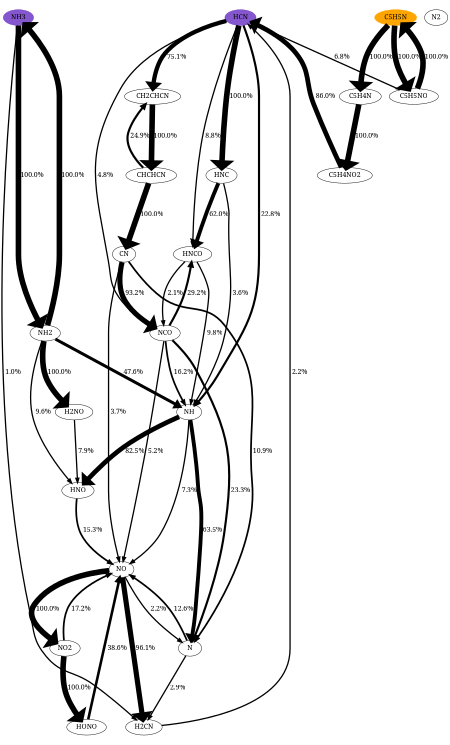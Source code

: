 digraph {
    graph [b="0,0,1558,558", rankdir=TB, center=true, splines=True, size="3,5!", dpi=400, ratio="fill"];
	NO -> N [label=" 2.2%" fontcolor=black fontname=serif fontsize=16 penwidth=3]
	NO -> NO2 [label=" 100.0%" fontcolor=black fontname=serif fontsize=16 penwidth=13]
	NO -> H2CN [label=" 96.1%" fontcolor=black fontname=serif fontsize=16 penwidth=12]
	C5H5N -> C5H4N [label=" 100.0%" fontcolor=black fontname=serif fontsize=16 penwidth=13]
	C5H5N -> C5H5NO [label=" 100.0%" fontcolor=black fontname=serif fontsize=16 penwidth=13]
	HCN -> NH [label=" 22.8%" fontcolor=black fontname=serif fontsize=16 penwidth=5]
	HCN -> HNC [label=" 100.0%" fontcolor=black fontname=serif fontsize=16 penwidth=13]
	HCN -> HNCO [label=" 8.8%" fontcolor=black fontname=serif fontsize=16 penwidth=3]
	HCN -> NCO [label=" 4.8%" fontcolor=black fontname=serif fontsize=16 penwidth=3]
	HCN -> CH2CHCN [label=" 75.1%" fontcolor=black fontname=serif fontsize=16 penwidth=10]
	NO2 -> HONO [label=" 100.0%" fontcolor=black fontname=serif fontsize=16 penwidth=13]
	NO2 -> NO [label=" 17.2%" fontcolor=black fontname=serif fontsize=16 penwidth=4]
	NH3 -> NH2 [label=" 100.0%" fontcolor=black fontname=serif fontsize=16 penwidth=13]
	NH3 -> H2CN [label=" 1.0%" fontcolor=black fontname=serif fontsize=16 penwidth=3]
	H2CN -> HCN [label=" 2.2%" fontcolor=black fontname=serif fontsize=16 penwidth=3]
	N -> NO [label=" 12.6%" fontcolor=black fontname=serif fontsize=16 penwidth=4]
	N -> H2CN [label=" 2.9%" fontcolor=black fontname=serif fontsize=16 penwidth=3]
	C5H4N -> C5H4NO2 [label=" 100.0%" fontcolor=black fontname=serif fontsize=16 penwidth=13]
	C5H5NO -> HCN [label=" 6.8%" fontcolor=black fontname=serif fontsize=16 penwidth=3]
	C5H5NO -> C5H5N [label=" 100.0%" fontcolor=black fontname=serif fontsize=16 penwidth=13]
	NH -> HNO [label=" 82.5%" fontcolor=black fontname=serif fontsize=16 penwidth=11]
	NH -> N [label=" 63.5%" fontcolor=black fontname=serif fontsize=16 penwidth=9]
	NH -> NO [label=" 7.3%" fontcolor=black fontname=serif fontsize=16 penwidth=3]
	HNC -> NH [label=" 3.6%" fontcolor=black fontname=serif fontsize=16 penwidth=3]
	HNC -> HNCO [label=" 62.0%" fontcolor=black fontname=serif fontsize=16 penwidth=9]
	HNCO -> NH [label=" 9.8%" fontcolor=black fontname=serif fontsize=16 penwidth=3]
	HNCO -> NCO [label=" 2.1%" fontcolor=black fontname=serif fontsize=16 penwidth=3]
	NCO -> NH [label=" 16.2%" fontcolor=black fontname=serif fontsize=16 penwidth=4]
	NCO -> N [label=" 23.3%" fontcolor=black fontname=serif fontsize=16 penwidth=5]
	NCO -> NO [label=" 5.2%" fontcolor=black fontname=serif fontsize=16 penwidth=3]
	NCO -> HNCO [label=" 29.2%" fontcolor=black fontname=serif fontsize=16 penwidth=5]
	CH2CHCN -> CHCHCN [label=" 100.0%" fontcolor=black fontname=serif fontsize=16 penwidth=13]
	HONO -> NO [label=" 38.6%" fontcolor=black fontname=serif fontsize=16 penwidth=6]
	NH2 -> NH [label=" 47.6%" fontcolor=black fontname=serif fontsize=16 penwidth=7]
	NH2 -> HNO [label=" 9.6%" fontcolor=black fontname=serif fontsize=16 penwidth=3]
	NH2 -> H2NO [label=" 100.0%" fontcolor=black fontname=serif fontsize=16 penwidth=13]
	NH2 -> NH3 [label=" 100.0%" fontcolor=black fontname=serif fontsize=16 penwidth=13]
	C5H4NO2 -> HCN [label=" 86.0%" fontcolor=black fontname=serif fontsize=16 penwidth=11]
	HNO -> NO [label=" 15.3%" fontcolor=black fontname=serif fontsize=16 penwidth=4]
	CHCHCN -> CN [label=" 100.0%" fontcolor=black fontname=serif fontsize=16 penwidth=13]
	CHCHCN -> CH2CHCN [label=" 24.9%" fontcolor=black fontname=serif fontsize=16 penwidth=5]
	H2NO -> HNO [label=" 7.9%" fontcolor=black fontname=serif fontsize=16 penwidth=3]
	CN -> N [label=" 10.9%" fontcolor=black fontname=serif fontsize=16 penwidth=4]
	CN -> NO [label=" 3.7%" fontcolor=black fontname=serif fontsize=16 penwidth=3]
	CN -> NCO [label=" 93.2%" fontcolor=black fontname=serif fontsize=16 penwidth=12]
	NO [fontname=serif fontsize=16]
	C5H5N [fontname=serif fontsize=16]
	HCN [fontname=serif fontsize=16]
	N2 [fontname=serif fontsize=16]
	NO2 [fontname=serif fontsize=16]
	NH3 [fontname=serif fontsize=16]
	H2CN [fontname=serif fontsize=16]
	N [fontname=serif fontsize=16]
	C5H4N [fontname=serif fontsize=16]
	C5H5NO [fontname=serif fontsize=16]
	NH [fontname=serif fontsize=16]
	HNC [fontname=serif fontsize=16]
	HNCO [fontname=serif fontsize=16]
	NCO [fontname=serif fontsize=16]
	CH2CHCN [fontname=serif fontsize=16]
	HONO [fontname=serif fontsize=16]
	NH2 [fontname=serif fontsize=16]
	C5H4NO2 [fontname=serif fontsize=16]
	HNO [fontname=serif fontsize=16]
	CHCHCN [fontname=serif fontsize=16]
	H2NO [fontname=serif fontsize=16]
	CN [fontname=serif fontsize=16]
	HCN [color="#500dbab1" fillcolor="#500dbab1" style=filled]
	NH3 [color="#500dbab1" fillcolor="#500dbab1" style=filled]
	C5H5N [color=orange fillcolor=orange style=filled]

    {rank="source"; C5H5N,NH3,HCN,N2}
}